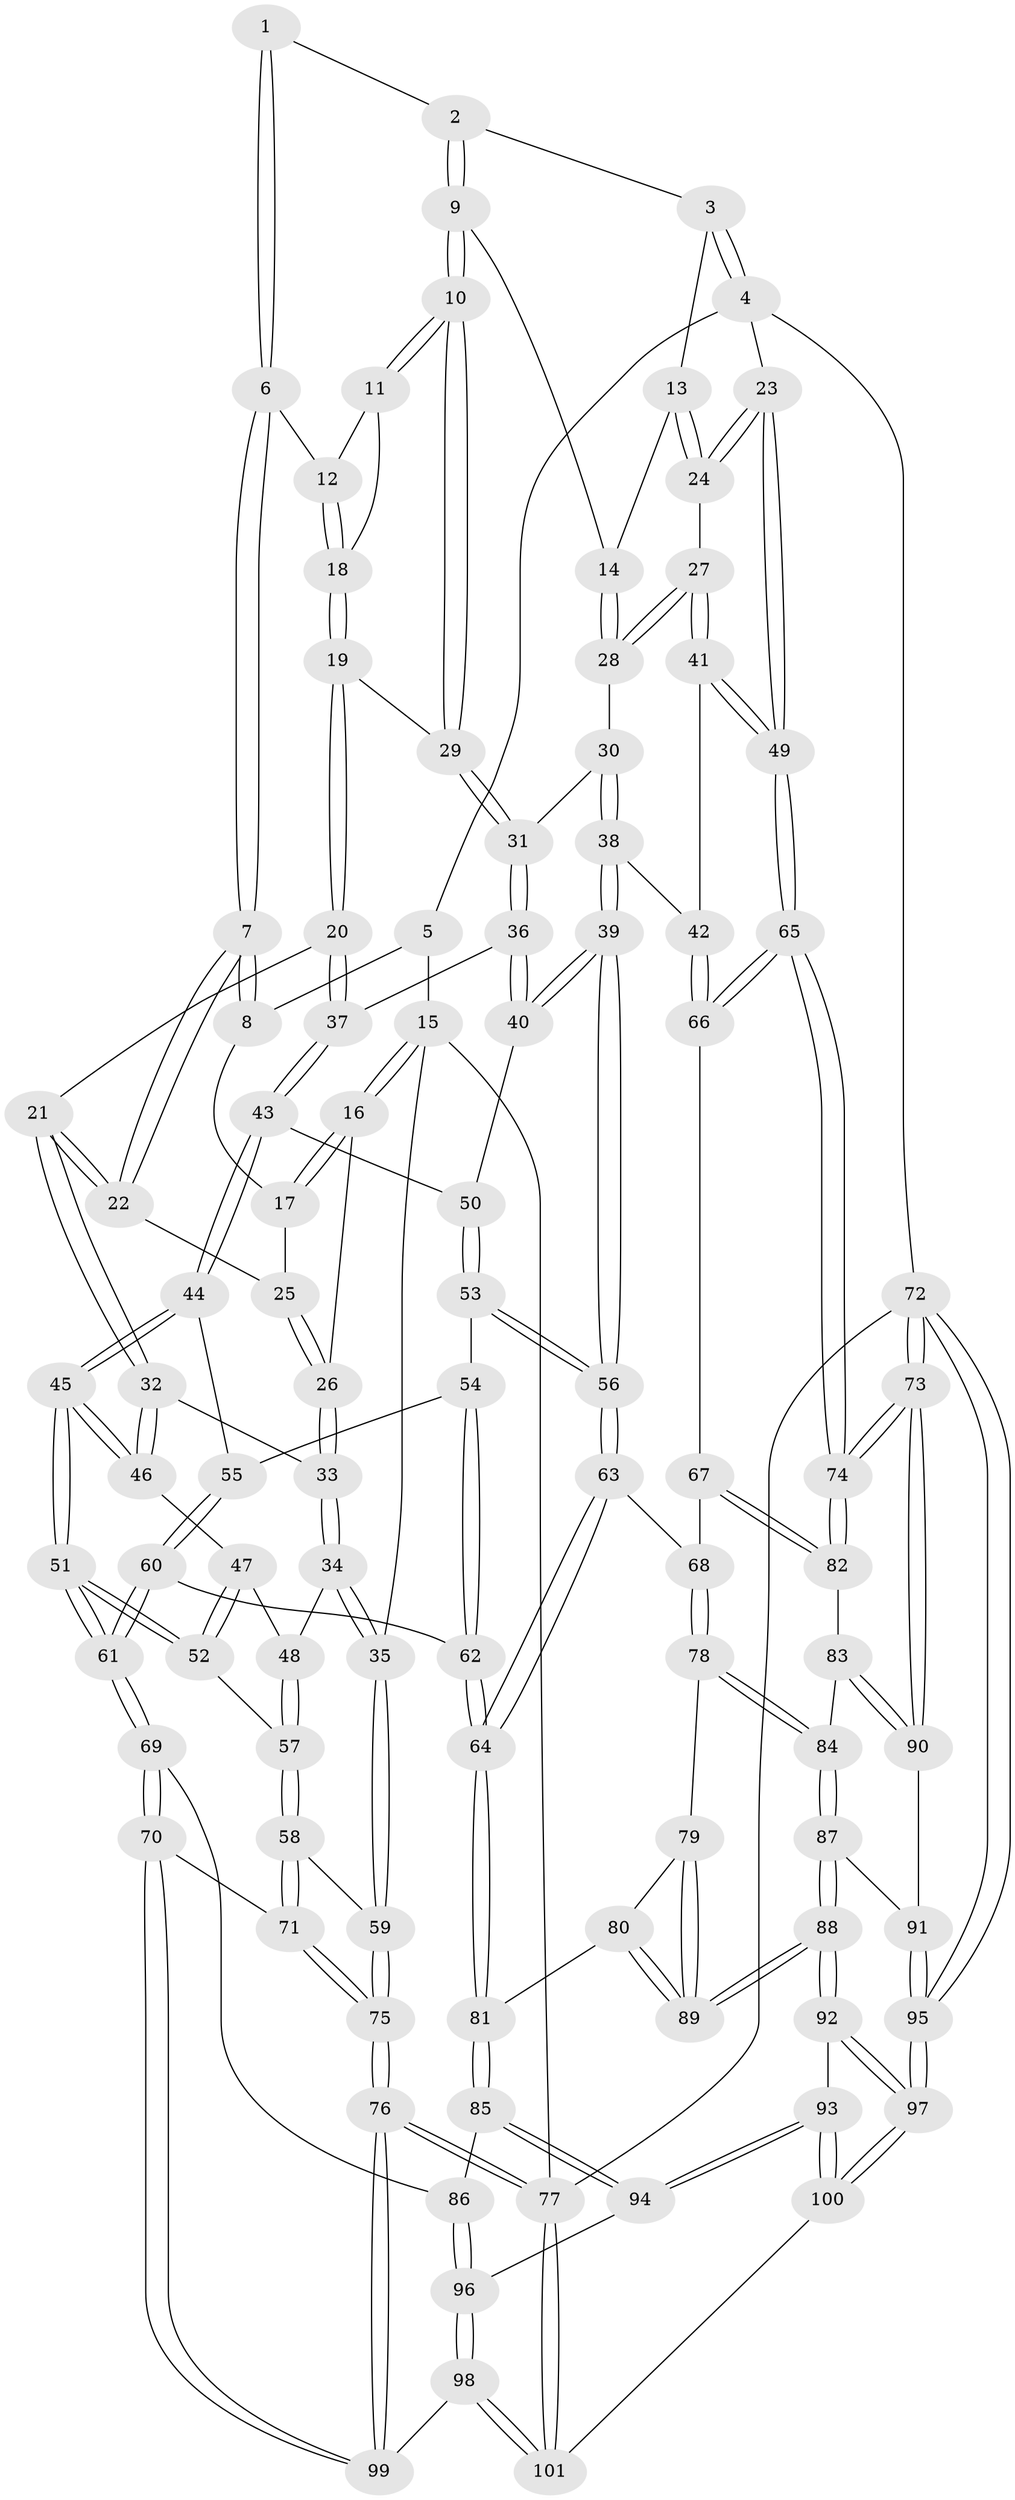 // Generated by graph-tools (version 1.1) at 2025/27/03/09/25 03:27:16]
// undirected, 101 vertices, 249 edges
graph export_dot {
graph [start="1"]
  node [color=gray90,style=filled];
  1 [pos="+0.4342197077037662+0"];
  2 [pos="+0.5265976602305363+0"];
  3 [pos="+0.9652666644525651+0"];
  4 [pos="+1+0"];
  5 [pos="+0.1326163845115924+0"];
  6 [pos="+0.42700989463338734+0"];
  7 [pos="+0.28921552053878125+0.12276470145730572"];
  8 [pos="+0.12093112492802073+0.009163089501935806"];
  9 [pos="+0.6350282594225172+0.1360736048102866"];
  10 [pos="+0.5906628524039408+0.18347585226900762"];
  11 [pos="+0.5326420696882304+0.15498361739437236"];
  12 [pos="+0.4567988827891132+0.05889748648096754"];
  13 [pos="+0.7945852225823905+0.06308020910860851"];
  14 [pos="+0.7090719759484183+0.13695449800840018"];
  15 [pos="+0+0.1688348667441724"];
  16 [pos="+0+0.14816025785188283"];
  17 [pos="+0.0841541820264361+0.0845481669242475"];
  18 [pos="+0.4104397996331037+0.1765480445657219"];
  19 [pos="+0.4046464295175858+0.18225644809218888"];
  20 [pos="+0.3378781007061742+0.23454828256976132"];
  21 [pos="+0.3123460662790805+0.22768120458056254"];
  22 [pos="+0.28970035055166865+0.1725437261337816"];
  23 [pos="+1+0.20487365681145067"];
  24 [pos="+0.9033358755778108+0.2257555728447263"];
  25 [pos="+0.11951957885926014+0.1463146468418801"];
  26 [pos="+0.10511405068952782+0.24271459903354026"];
  27 [pos="+0.8074532212569967+0.28048774355994294"];
  28 [pos="+0.7818954855432906+0.26174372928224143"];
  29 [pos="+0.5809367871244923+0.22987094246554293"];
  30 [pos="+0.6496875156440219+0.2823823932220578"];
  31 [pos="+0.5792197347987968+0.24319808176177424"];
  32 [pos="+0.2627298725548529+0.27194079049631"];
  33 [pos="+0.11492865676364868+0.27276766930351465"];
  34 [pos="+0.04202445264008433+0.3787965229343088"];
  35 [pos="+0+0.42809247406900497"];
  36 [pos="+0.5752095298761342+0.24808782617725458"];
  37 [pos="+0.4064453305353178+0.29822995423012916"];
  38 [pos="+0.7159307200934223+0.4539864002819538"];
  39 [pos="+0.7029729067866886+0.46868321385164036"];
  40 [pos="+0.5712372319069312+0.3582671176555352"];
  41 [pos="+0.7991552656690382+0.3477864971157723"];
  42 [pos="+0.7458147730905567+0.4341380072648154"];
  43 [pos="+0.4153139652200803+0.34292114395037415"];
  44 [pos="+0.37358914756724865+0.43005761235646517"];
  45 [pos="+0.31516892779977485+0.45332372121558817"];
  46 [pos="+0.24503207701099528+0.3691107401718541"];
  47 [pos="+0.2078081519347054+0.3923153552820817"];
  48 [pos="+0.09191772307440697+0.40477744098190305"];
  49 [pos="+1+0.4693878502596816"];
  50 [pos="+0.5038094291029904+0.398630209296399"];
  51 [pos="+0.28991741470115584+0.5136734872288901"];
  52 [pos="+0.20790561405037863+0.5066417197923637"];
  53 [pos="+0.5098433206270344+0.4591045634349304"];
  54 [pos="+0.4961310481231545+0.47761488014222014"];
  55 [pos="+0.4122828560868825+0.46871798388049213"];
  56 [pos="+0.697617376205747+0.4833830154902008"];
  57 [pos="+0.16296764101430336+0.5219804129258758"];
  58 [pos="+0.13791304370345991+0.5732036400903933"];
  59 [pos="+0+0.5823924662640235"];
  60 [pos="+0.40070778269290824+0.6172721111551654"];
  61 [pos="+0.340569930657374+0.6353408770803353"];
  62 [pos="+0.4994152735384042+0.6171919889862821"];
  63 [pos="+0.6968338431930677+0.4998764812320023"];
  64 [pos="+0.5337286776024219+0.6348789404715304"];
  65 [pos="+1+0.48095813918246777"];
  66 [pos="+0.9950895598679911+0.51744539948222"];
  67 [pos="+0.8319627159253283+0.6273330075645037"];
  68 [pos="+0.7684308691869381+0.6086804123890918"];
  69 [pos="+0.28038056675534356+0.7212186299382183"];
  70 [pos="+0.2604959143925254+0.731442585964865"];
  71 [pos="+0.22163919937677262+0.7194890654806072"];
  72 [pos="+1+1"];
  73 [pos="+1+0.8672811794271194"];
  74 [pos="+1+0.7145334151871572"];
  75 [pos="+0+0.8353103030136457"];
  76 [pos="+0+1"];
  77 [pos="+0+1"];
  78 [pos="+0.7173042705885272+0.6864892682754198"];
  79 [pos="+0.6809337726066474+0.703473549276425"];
  80 [pos="+0.5785434802571061+0.7085437411893931"];
  81 [pos="+0.5601798231823925+0.7049685529407294"];
  82 [pos="+0.8574660228589328+0.6905221075101513"];
  83 [pos="+0.8548427963273771+0.7248484911613987"];
  84 [pos="+0.7554789202182471+0.7498206067960783"];
  85 [pos="+0.5369603286511163+0.7596179702020255"];
  86 [pos="+0.3933929471555983+0.7823413295064315"];
  87 [pos="+0.7518706521945759+0.8132260573475165"];
  88 [pos="+0.7158358755604131+0.8671316154436772"];
  89 [pos="+0.7078966516961392+0.8511847009150153"];
  90 [pos="+0.8603333007512097+0.7474274014856607"];
  91 [pos="+0.8524618137851357+0.7770880625246056"];
  92 [pos="+0.7119795179527365+0.8989680164042723"];
  93 [pos="+0.563870254156304+0.878147819608662"];
  94 [pos="+0.546975880501841+0.8411654424346063"];
  95 [pos="+1+1"];
  96 [pos="+0.41981791846252287+0.8557551804492166"];
  97 [pos="+0.9884575712398183+1"];
  98 [pos="+0.3563772578249007+1"];
  99 [pos="+0.2536735868173772+0.8725684313146638"];
  100 [pos="+0.388658184622781+1"];
  101 [pos="+0.3651317966812404+1"];
  1 -- 2;
  1 -- 6;
  1 -- 6;
  2 -- 3;
  2 -- 9;
  2 -- 9;
  3 -- 4;
  3 -- 4;
  3 -- 13;
  4 -- 5;
  4 -- 23;
  4 -- 72;
  5 -- 8;
  5 -- 15;
  6 -- 7;
  6 -- 7;
  6 -- 12;
  7 -- 8;
  7 -- 8;
  7 -- 22;
  7 -- 22;
  8 -- 17;
  9 -- 10;
  9 -- 10;
  9 -- 14;
  10 -- 11;
  10 -- 11;
  10 -- 29;
  10 -- 29;
  11 -- 12;
  11 -- 18;
  12 -- 18;
  12 -- 18;
  13 -- 14;
  13 -- 24;
  13 -- 24;
  14 -- 28;
  14 -- 28;
  15 -- 16;
  15 -- 16;
  15 -- 35;
  15 -- 77;
  16 -- 17;
  16 -- 17;
  16 -- 26;
  17 -- 25;
  18 -- 19;
  18 -- 19;
  19 -- 20;
  19 -- 20;
  19 -- 29;
  20 -- 21;
  20 -- 37;
  20 -- 37;
  21 -- 22;
  21 -- 22;
  21 -- 32;
  21 -- 32;
  22 -- 25;
  23 -- 24;
  23 -- 24;
  23 -- 49;
  23 -- 49;
  24 -- 27;
  25 -- 26;
  25 -- 26;
  26 -- 33;
  26 -- 33;
  27 -- 28;
  27 -- 28;
  27 -- 41;
  27 -- 41;
  28 -- 30;
  29 -- 31;
  29 -- 31;
  30 -- 31;
  30 -- 38;
  30 -- 38;
  31 -- 36;
  31 -- 36;
  32 -- 33;
  32 -- 46;
  32 -- 46;
  33 -- 34;
  33 -- 34;
  34 -- 35;
  34 -- 35;
  34 -- 48;
  35 -- 59;
  35 -- 59;
  36 -- 37;
  36 -- 40;
  36 -- 40;
  37 -- 43;
  37 -- 43;
  38 -- 39;
  38 -- 39;
  38 -- 42;
  39 -- 40;
  39 -- 40;
  39 -- 56;
  39 -- 56;
  40 -- 50;
  41 -- 42;
  41 -- 49;
  41 -- 49;
  42 -- 66;
  42 -- 66;
  43 -- 44;
  43 -- 44;
  43 -- 50;
  44 -- 45;
  44 -- 45;
  44 -- 55;
  45 -- 46;
  45 -- 46;
  45 -- 51;
  45 -- 51;
  46 -- 47;
  47 -- 48;
  47 -- 52;
  47 -- 52;
  48 -- 57;
  48 -- 57;
  49 -- 65;
  49 -- 65;
  50 -- 53;
  50 -- 53;
  51 -- 52;
  51 -- 52;
  51 -- 61;
  51 -- 61;
  52 -- 57;
  53 -- 54;
  53 -- 56;
  53 -- 56;
  54 -- 55;
  54 -- 62;
  54 -- 62;
  55 -- 60;
  55 -- 60;
  56 -- 63;
  56 -- 63;
  57 -- 58;
  57 -- 58;
  58 -- 59;
  58 -- 71;
  58 -- 71;
  59 -- 75;
  59 -- 75;
  60 -- 61;
  60 -- 61;
  60 -- 62;
  61 -- 69;
  61 -- 69;
  62 -- 64;
  62 -- 64;
  63 -- 64;
  63 -- 64;
  63 -- 68;
  64 -- 81;
  64 -- 81;
  65 -- 66;
  65 -- 66;
  65 -- 74;
  65 -- 74;
  66 -- 67;
  67 -- 68;
  67 -- 82;
  67 -- 82;
  68 -- 78;
  68 -- 78;
  69 -- 70;
  69 -- 70;
  69 -- 86;
  70 -- 71;
  70 -- 99;
  70 -- 99;
  71 -- 75;
  71 -- 75;
  72 -- 73;
  72 -- 73;
  72 -- 95;
  72 -- 95;
  72 -- 77;
  73 -- 74;
  73 -- 74;
  73 -- 90;
  73 -- 90;
  74 -- 82;
  74 -- 82;
  75 -- 76;
  75 -- 76;
  76 -- 77;
  76 -- 77;
  76 -- 99;
  76 -- 99;
  77 -- 101;
  77 -- 101;
  78 -- 79;
  78 -- 84;
  78 -- 84;
  79 -- 80;
  79 -- 89;
  79 -- 89;
  80 -- 81;
  80 -- 89;
  80 -- 89;
  81 -- 85;
  81 -- 85;
  82 -- 83;
  83 -- 84;
  83 -- 90;
  83 -- 90;
  84 -- 87;
  84 -- 87;
  85 -- 86;
  85 -- 94;
  85 -- 94;
  86 -- 96;
  86 -- 96;
  87 -- 88;
  87 -- 88;
  87 -- 91;
  88 -- 89;
  88 -- 89;
  88 -- 92;
  88 -- 92;
  90 -- 91;
  91 -- 95;
  91 -- 95;
  92 -- 93;
  92 -- 97;
  92 -- 97;
  93 -- 94;
  93 -- 94;
  93 -- 100;
  93 -- 100;
  94 -- 96;
  95 -- 97;
  95 -- 97;
  96 -- 98;
  96 -- 98;
  97 -- 100;
  97 -- 100;
  98 -- 99;
  98 -- 101;
  98 -- 101;
  100 -- 101;
}

